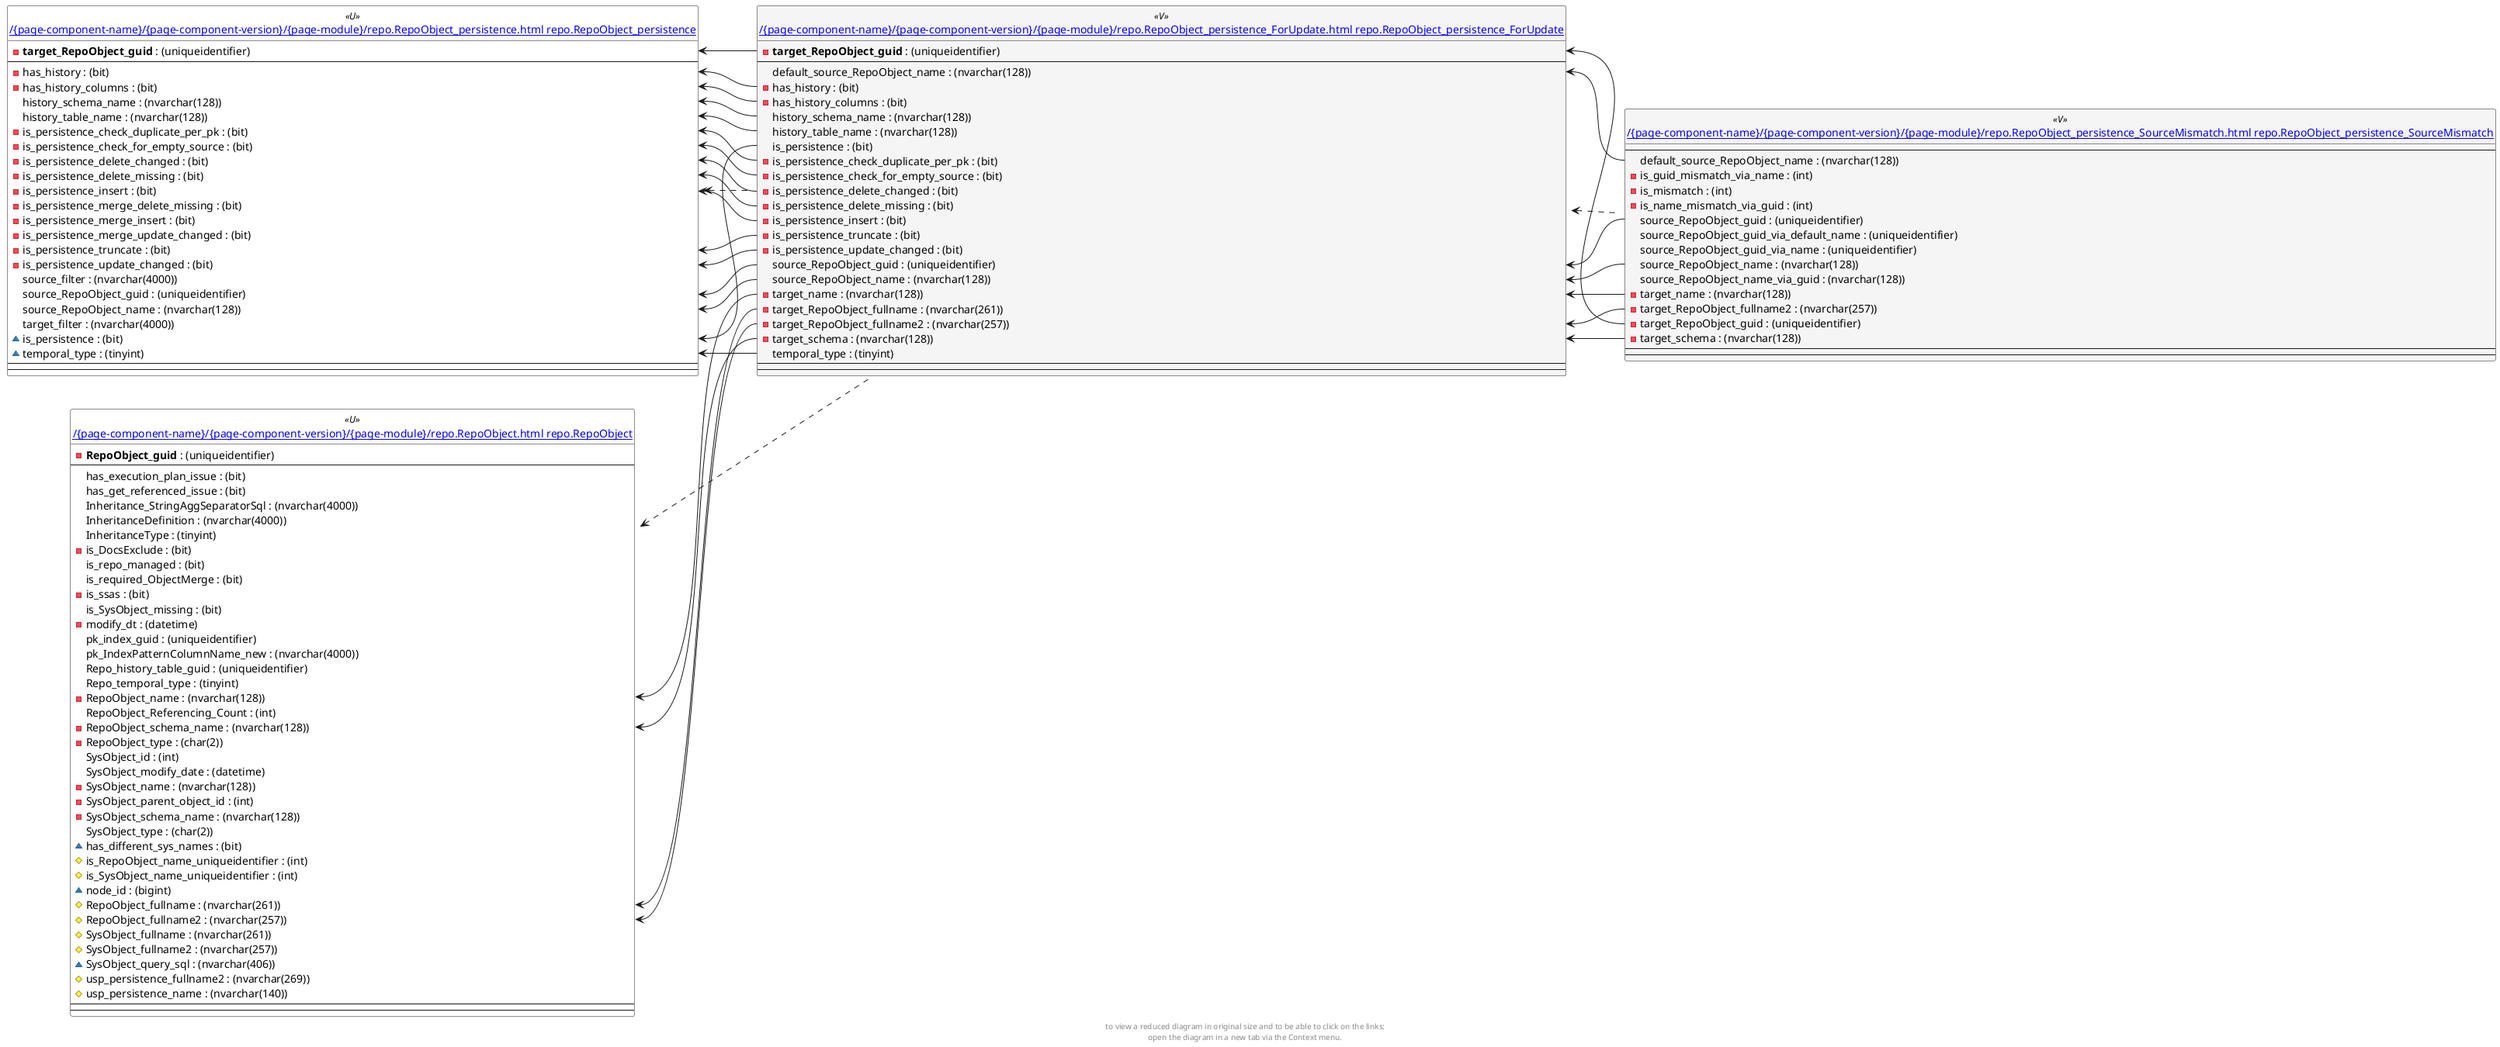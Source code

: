 @startuml
left to right direction
'top to bottom direction
hide circle
'avoide "." issues:
set namespaceSeparator none


skinparam class {
  BackgroundColor White
  BackgroundColor<<FN>> Yellow
  BackgroundColor<<FS>> Yellow
  BackgroundColor<<FT>> LightGray
  BackgroundColor<<IF>> Yellow
  BackgroundColor<<IS>> Yellow
  BackgroundColor<<P>> Aqua
  BackgroundColor<<PC>> Aqua
  BackgroundColor<<SN>> Yellow
  BackgroundColor<<SO>> SlateBlue
  BackgroundColor<<TF>> LightGray
  BackgroundColor<<TR>> Tomato
  BackgroundColor<<U>> White
  BackgroundColor<<V>> WhiteSmoke
  BackgroundColor<<X>> Aqua
}


entity "[[{site-url}/{page-component-name}/{page-component-version}/{page-module}/repo.RepoObject.html repo.RepoObject]]" as repo.RepoObject << U >> {
  - **RepoObject_guid** : (uniqueidentifier)
  --
  has_execution_plan_issue : (bit)
  has_get_referenced_issue : (bit)
  Inheritance_StringAggSeparatorSql : (nvarchar(4000))
  InheritanceDefinition : (nvarchar(4000))
  InheritanceType : (tinyint)
  - is_DocsExclude : (bit)
  is_repo_managed : (bit)
  is_required_ObjectMerge : (bit)
  - is_ssas : (bit)
  is_SysObject_missing : (bit)
  - modify_dt : (datetime)
  pk_index_guid : (uniqueidentifier)
  pk_IndexPatternColumnName_new : (nvarchar(4000))
  Repo_history_table_guid : (uniqueidentifier)
  Repo_temporal_type : (tinyint)
  - RepoObject_name : (nvarchar(128))
  RepoObject_Referencing_Count : (int)
  - RepoObject_schema_name : (nvarchar(128))
  - RepoObject_type : (char(2))
  SysObject_id : (int)
  SysObject_modify_date : (datetime)
  - SysObject_name : (nvarchar(128))
  - SysObject_parent_object_id : (int)
  - SysObject_schema_name : (nvarchar(128))
  SysObject_type : (char(2))
  ~ has_different_sys_names : (bit)
  # is_RepoObject_name_uniqueidentifier : (int)
  # is_SysObject_name_uniqueidentifier : (int)
  ~ node_id : (bigint)
  # RepoObject_fullname : (nvarchar(261))
  # RepoObject_fullname2 : (nvarchar(257))
  # SysObject_fullname : (nvarchar(261))
  # SysObject_fullname2 : (nvarchar(257))
  ~ SysObject_query_sql : (nvarchar(406))
  # usp_persistence_fullname2 : (nvarchar(269))
  # usp_persistence_name : (nvarchar(140))
  --
  --
}

entity "[[{site-url}/{page-component-name}/{page-component-version}/{page-module}/repo.RepoObject_persistence.html repo.RepoObject_persistence]]" as repo.RepoObject_persistence << U >> {
  - **target_RepoObject_guid** : (uniqueidentifier)
  --
  - has_history : (bit)
  - has_history_columns : (bit)
  history_schema_name : (nvarchar(128))
  history_table_name : (nvarchar(128))
  - is_persistence_check_duplicate_per_pk : (bit)
  - is_persistence_check_for_empty_source : (bit)
  - is_persistence_delete_changed : (bit)
  - is_persistence_delete_missing : (bit)
  - is_persistence_insert : (bit)
  - is_persistence_merge_delete_missing : (bit)
  - is_persistence_merge_insert : (bit)
  - is_persistence_merge_update_changed : (bit)
  - is_persistence_truncate : (bit)
  - is_persistence_update_changed : (bit)
  source_filter : (nvarchar(4000))
  source_RepoObject_guid : (uniqueidentifier)
  source_RepoObject_name : (nvarchar(128))
  target_filter : (nvarchar(4000))
  ~ is_persistence : (bit)
  ~ temporal_type : (tinyint)
  --
  --
}

entity "[[{site-url}/{page-component-name}/{page-component-version}/{page-module}/repo.RepoObject_persistence_ForUpdate.html repo.RepoObject_persistence_ForUpdate]]" as repo.RepoObject_persistence_ForUpdate << V >> {
  - **target_RepoObject_guid** : (uniqueidentifier)
  --
  default_source_RepoObject_name : (nvarchar(128))
  - has_history : (bit)
  - has_history_columns : (bit)
  history_schema_name : (nvarchar(128))
  history_table_name : (nvarchar(128))
  is_persistence : (bit)
  - is_persistence_check_duplicate_per_pk : (bit)
  - is_persistence_check_for_empty_source : (bit)
  - is_persistence_delete_changed : (bit)
  - is_persistence_delete_missing : (bit)
  - is_persistence_insert : (bit)
  - is_persistence_truncate : (bit)
  - is_persistence_update_changed : (bit)
  source_RepoObject_guid : (uniqueidentifier)
  source_RepoObject_name : (nvarchar(128))
  - target_name : (nvarchar(128))
  - target_RepoObject_fullname : (nvarchar(261))
  - target_RepoObject_fullname2 : (nvarchar(257))
  - target_schema : (nvarchar(128))
  temporal_type : (tinyint)
  --
  --
}

entity "[[{site-url}/{page-component-name}/{page-component-version}/{page-module}/repo.RepoObject_persistence_SourceMismatch.html repo.RepoObject_persistence_SourceMismatch]]" as repo.RepoObject_persistence_SourceMismatch << V >> {
  --
  default_source_RepoObject_name : (nvarchar(128))
  - is_guid_mismatch_via_name : (int)
  - is_mismatch : (int)
  - is_name_mismatch_via_guid : (int)
  source_RepoObject_guid : (uniqueidentifier)
  source_RepoObject_guid_via_default_name : (uniqueidentifier)
  source_RepoObject_guid_via_name : (uniqueidentifier)
  source_RepoObject_name : (nvarchar(128))
  source_RepoObject_name_via_guid : (nvarchar(128))
  - target_name : (nvarchar(128))
  - target_RepoObject_fullname2 : (nvarchar(257))
  - target_RepoObject_guid : (uniqueidentifier)
  - target_schema : (nvarchar(128))
  --
  --
}

repo.RepoObject <.. repo.RepoObject_persistence_ForUpdate
repo.RepoObject_persistence <.. repo.RepoObject_persistence_ForUpdate
repo.RepoObject_persistence_ForUpdate <.. repo.RepoObject_persistence_SourceMismatch
repo.RepoObject::RepoObject_fullname <-- repo.RepoObject_persistence_ForUpdate::target_RepoObject_fullname
repo.RepoObject::RepoObject_fullname2 <-- repo.RepoObject_persistence_ForUpdate::target_RepoObject_fullname2
repo.RepoObject::RepoObject_name <-- repo.RepoObject_persistence_ForUpdate::target_name
repo.RepoObject::RepoObject_schema_name <-- repo.RepoObject_persistence_ForUpdate::target_schema
repo.RepoObject_persistence::has_history <-- repo.RepoObject_persistence_ForUpdate::has_history
repo.RepoObject_persistence::has_history_columns <-- repo.RepoObject_persistence_ForUpdate::has_history_columns
repo.RepoObject_persistence::history_schema_name <-- repo.RepoObject_persistence_ForUpdate::history_schema_name
repo.RepoObject_persistence::history_table_name <-- repo.RepoObject_persistence_ForUpdate::history_table_name
repo.RepoObject_persistence::is_persistence <-- repo.RepoObject_persistence_ForUpdate::is_persistence
repo.RepoObject_persistence::is_persistence_check_duplicate_per_pk <-- repo.RepoObject_persistence_ForUpdate::is_persistence_check_duplicate_per_pk
repo.RepoObject_persistence::is_persistence_check_for_empty_source <-- repo.RepoObject_persistence_ForUpdate::is_persistence_check_for_empty_source
repo.RepoObject_persistence::is_persistence_delete_changed <-- repo.RepoObject_persistence_ForUpdate::is_persistence_delete_changed
repo.RepoObject_persistence::is_persistence_delete_missing <-- repo.RepoObject_persistence_ForUpdate::is_persistence_delete_missing
repo.RepoObject_persistence::is_persistence_insert <-- repo.RepoObject_persistence_ForUpdate::is_persistence_insert
repo.RepoObject_persistence::is_persistence_truncate <-- repo.RepoObject_persistence_ForUpdate::is_persistence_truncate
repo.RepoObject_persistence::is_persistence_update_changed <-- repo.RepoObject_persistence_ForUpdate::is_persistence_update_changed
repo.RepoObject_persistence::source_RepoObject_guid <-- repo.RepoObject_persistence_ForUpdate::source_RepoObject_guid
repo.RepoObject_persistence::source_RepoObject_name <-- repo.RepoObject_persistence_ForUpdate::source_RepoObject_name
repo.RepoObject_persistence::target_RepoObject_guid <-- repo.RepoObject_persistence_ForUpdate::target_RepoObject_guid
repo.RepoObject_persistence::temporal_type <-- repo.RepoObject_persistence_ForUpdate::temporal_type
repo.RepoObject_persistence_ForUpdate::default_source_RepoObject_name <-- repo.RepoObject_persistence_SourceMismatch::default_source_RepoObject_name
repo.RepoObject_persistence_ForUpdate::source_RepoObject_guid <-- repo.RepoObject_persistence_SourceMismatch::source_RepoObject_guid
repo.RepoObject_persistence_ForUpdate::source_RepoObject_name <-- repo.RepoObject_persistence_SourceMismatch::source_RepoObject_name
repo.RepoObject_persistence_ForUpdate::target_name <-- repo.RepoObject_persistence_SourceMismatch::target_name
repo.RepoObject_persistence_ForUpdate::target_RepoObject_fullname2 <-- repo.RepoObject_persistence_SourceMismatch::target_RepoObject_fullname2
repo.RepoObject_persistence_ForUpdate::target_RepoObject_guid <-- repo.RepoObject_persistence_SourceMismatch::target_RepoObject_guid
repo.RepoObject_persistence_ForUpdate::target_schema <-- repo.RepoObject_persistence_SourceMismatch::target_schema
footer
to view a reduced diagram in original size and to be able to click on the links:
open the diagram in a new tab via the Context menu.
end footer

@enduml

